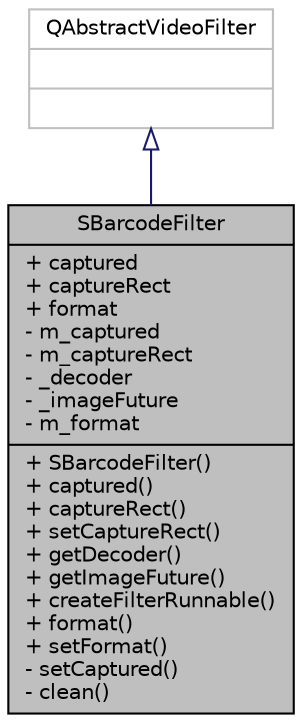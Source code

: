 digraph "SBarcodeFilter"
{
 // INTERACTIVE_SVG=YES
 // LATEX_PDF_SIZE
  edge [fontname="Helvetica",fontsize="10",labelfontname="Helvetica",labelfontsize="10"];
  node [fontname="Helvetica",fontsize="10",shape=record];
  Node1 [label="{SBarcodeFilter\n|+ captured\l+ captureRect\l+ format\l- m_captured\l- m_captureRect\l- _decoder\l- _imageFuture\l- m_format\l|+ SBarcodeFilter()\l+ captured()\l+ captureRect()\l+ setCaptureRect()\l+ getDecoder()\l+ getImageFuture()\l+ createFilterRunnable()\l+ format()\l+ setFormat()\l- setCaptured()\l- clean()\l}",height=0.2,width=0.4,color="black", fillcolor="grey75", style="filled", fontcolor="black",tooltip="The SBarcodeFilter class is a custom class that allows image processing with the cooperation of QML V..."];
  Node2 -> Node1 [dir="back",color="midnightblue",fontsize="10",style="solid",arrowtail="onormal",fontname="Helvetica"];
  Node2 [label="{QAbstractVideoFilter\n||}",height=0.2,width=0.4,color="grey75", fillcolor="white", style="filled",tooltip=" "];
}
